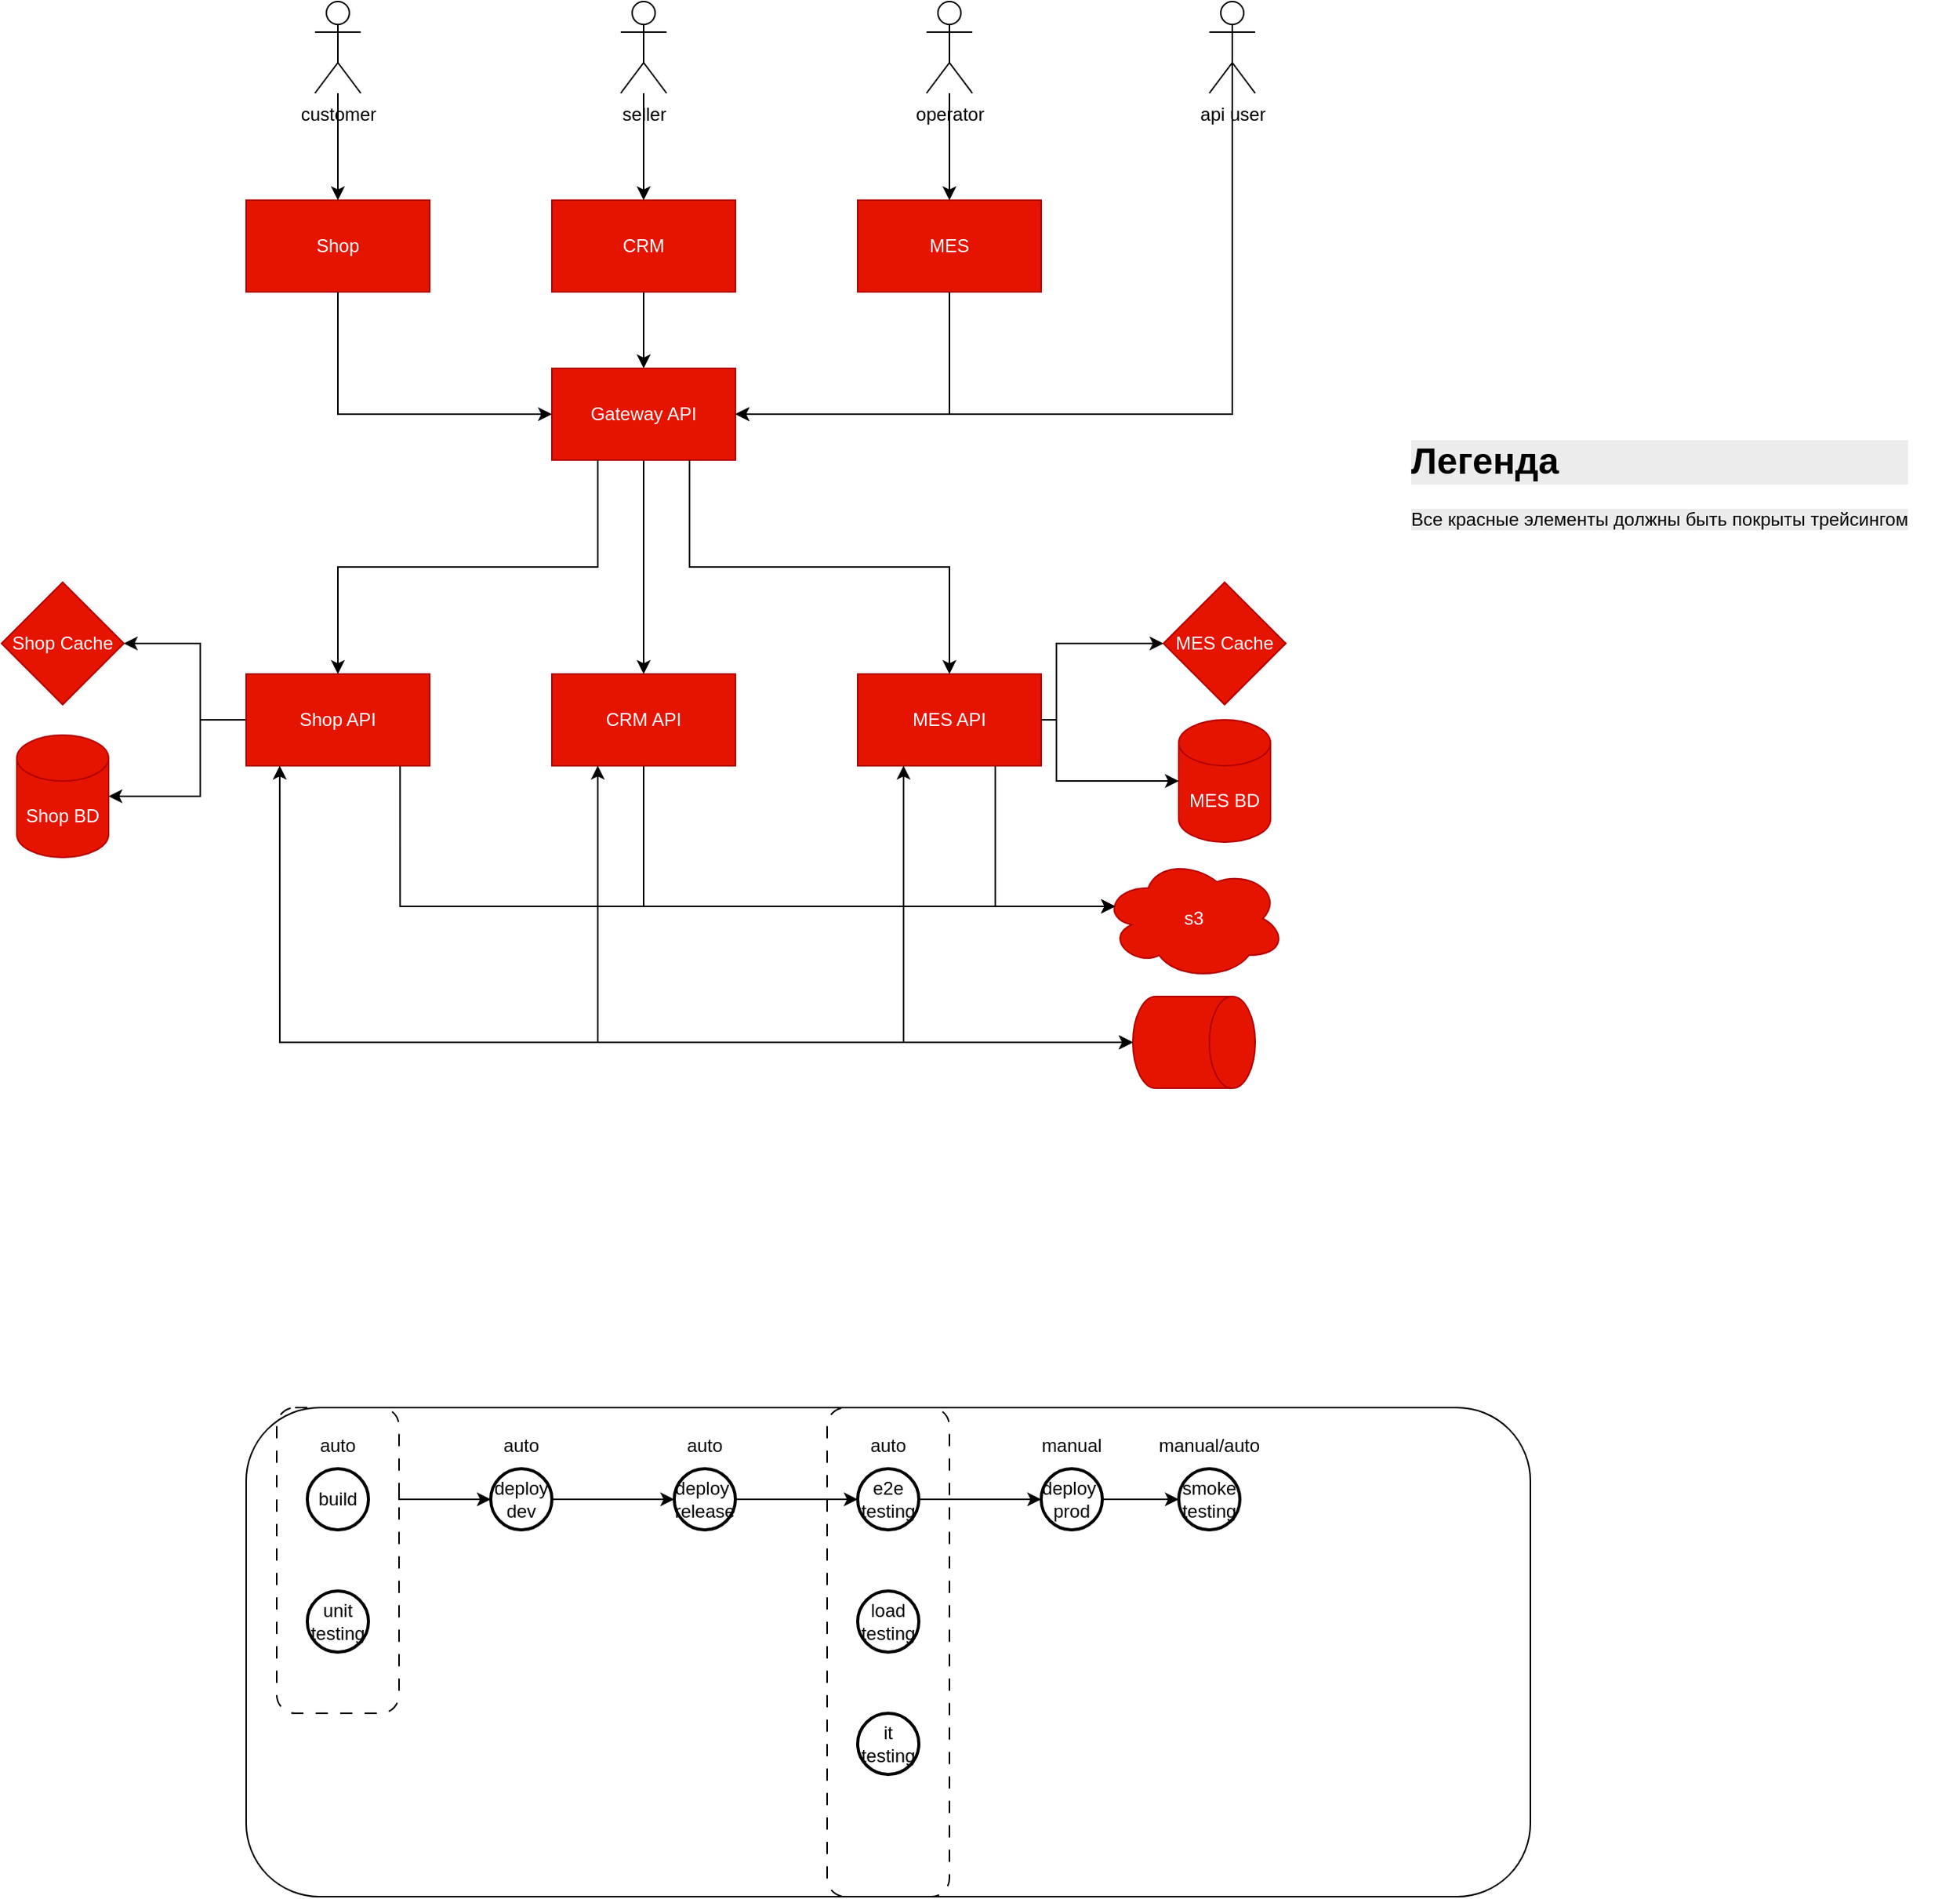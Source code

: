 <mxfile version="26.2.8">
  <diagram id="klasvQ19UsGcthBrKmfp" name="TO BE">
    <mxGraphModel dx="1428" dy="751" grid="1" gridSize="10" guides="1" tooltips="1" connect="1" arrows="1" fold="1" page="1" pageScale="1" pageWidth="2339" pageHeight="3300" math="0" shadow="0">
      <root>
        <mxCell id="0" />
        <mxCell id="1" parent="0" />
        <mxCell id="poTXrmnGMnA__IKxypOU-3" value="Shop" style="rounded=0;whiteSpace=wrap;html=1;fillColor=#e51400;fontColor=#ffffff;strokeColor=#B20000;" parent="1" vertex="1">
          <mxGeometry x="320" y="130" width="120" height="60" as="geometry" />
        </mxCell>
        <mxCell id="ExrQfq8QPusbc2TG1vKU-28" value="" style="edgeStyle=orthogonalEdgeStyle;rounded=0;orthogonalLoop=1;jettySize=auto;html=1;" parent="1" source="poTXrmnGMnA__IKxypOU-5" target="ExrQfq8QPusbc2TG1vKU-27" edge="1">
          <mxGeometry relative="1" as="geometry" />
        </mxCell>
        <mxCell id="poTXrmnGMnA__IKxypOU-5" value="CRM" style="rounded=0;whiteSpace=wrap;html=1;fillColor=#e51400;fontColor=#ffffff;strokeColor=#B20000;" parent="1" vertex="1">
          <mxGeometry x="520" y="130" width="120" height="60" as="geometry" />
        </mxCell>
        <mxCell id="poTXrmnGMnA__IKxypOU-9" value="MES" style="rounded=0;whiteSpace=wrap;html=1;fillColor=#e51400;fontColor=#ffffff;strokeColor=#B20000;" parent="1" vertex="1">
          <mxGeometry x="720" y="130" width="120" height="60" as="geometry" />
        </mxCell>
        <mxCell id="poTXrmnGMnA__IKxypOU-10" value="" style="edgeStyle=orthogonalEdgeStyle;rounded=0;orthogonalLoop=1;jettySize=auto;html=1;entryX=1;entryY=0.5;entryDx=0;entryDy=0;entryPerimeter=0;" parent="1" source="ExrQfq8QPusbc2TG1vKU-2" target="poTXrmnGMnA__IKxypOU-14" edge="1">
          <mxGeometry relative="1" as="geometry">
            <mxPoint x="380" y="460" as="targetPoint" />
            <Array as="points">
              <mxPoint x="290" y="470" />
              <mxPoint x="290" y="520" />
            </Array>
          </mxGeometry>
        </mxCell>
        <mxCell id="poTXrmnGMnA__IKxypOU-49" value="" style="edgeStyle=orthogonalEdgeStyle;rounded=0;orthogonalLoop=1;jettySize=auto;html=1;exitX=0;exitY=0.5;exitDx=0;exitDy=0;" parent="1" source="ExrQfq8QPusbc2TG1vKU-2" target="ExrQfq8QPusbc2TG1vKU-9" edge="1">
          <mxGeometry relative="1" as="geometry">
            <mxPoint x="361.04" y="460" as="sourcePoint" />
            <mxPoint x="290" y="530" as="targetPoint" />
            <Array as="points">
              <mxPoint x="290" y="470" />
            </Array>
          </mxGeometry>
        </mxCell>
        <mxCell id="poTXrmnGMnA__IKxypOU-12" value="" style="edgeStyle=orthogonalEdgeStyle;rounded=0;orthogonalLoop=1;jettySize=auto;html=1;entryX=0.07;entryY=0.4;entryDx=0;entryDy=0;entryPerimeter=0;exitX=0.5;exitY=1;exitDx=0;exitDy=0;" parent="1" source="ExrQfq8QPusbc2TG1vKU-4" target="poTXrmnGMnA__IKxypOU-16" edge="1">
          <mxGeometry relative="1" as="geometry">
            <Array as="points">
              <mxPoint x="580" y="592" />
            </Array>
            <mxPoint x="580" y="390" as="sourcePoint" />
          </mxGeometry>
        </mxCell>
        <mxCell id="poTXrmnGMnA__IKxypOU-14" value="Shop BD" style="shape=cylinder3;whiteSpace=wrap;html=1;boundedLbl=1;backgroundOutline=1;size=15;fillColor=#e51400;fontColor=#ffffff;strokeColor=#B20000;" parent="1" vertex="1">
          <mxGeometry x="170" y="480" width="60" height="80" as="geometry" />
        </mxCell>
        <mxCell id="poTXrmnGMnA__IKxypOU-15" value="MES BD" style="shape=cylinder3;whiteSpace=wrap;html=1;boundedLbl=1;backgroundOutline=1;size=15;fillColor=#e51400;fontColor=#ffffff;strokeColor=#B20000;" parent="1" vertex="1">
          <mxGeometry x="930" y="470" width="60" height="80" as="geometry" />
        </mxCell>
        <mxCell id="poTXrmnGMnA__IKxypOU-16" value="s3" style="ellipse;shape=cloud;whiteSpace=wrap;html=1;fillColor=#e51400;fontColor=#ffffff;strokeColor=#B20000;" parent="1" vertex="1">
          <mxGeometry x="880" y="560" width="120" height="80" as="geometry" />
        </mxCell>
        <mxCell id="poTXrmnGMnA__IKxypOU-17" value="" style="shape=cylinder3;whiteSpace=wrap;html=1;boundedLbl=1;backgroundOutline=1;size=15;rotation=90;direction=east;fillColor=#e51400;fontColor=#ffffff;strokeColor=#B20000;" parent="1" vertex="1">
          <mxGeometry x="910" y="641.02" width="60" height="80" as="geometry" />
        </mxCell>
        <mxCell id="poTXrmnGMnA__IKxypOU-20" value="" style="edgeStyle=orthogonalEdgeStyle;rounded=0;orthogonalLoop=1;jettySize=auto;html=1;entryX=0.07;entryY=0.4;entryDx=0;entryDy=0;entryPerimeter=0;exitX=0.75;exitY=1;exitDx=0;exitDy=0;" parent="1" source="ExrQfq8QPusbc2TG1vKU-5" target="poTXrmnGMnA__IKxypOU-16" edge="1">
          <mxGeometry relative="1" as="geometry">
            <mxPoint x="815" y="577" as="sourcePoint" />
            <mxPoint x="1050" y="653" as="targetPoint" />
            <Array as="points">
              <mxPoint x="810" y="592" />
            </Array>
          </mxGeometry>
        </mxCell>
        <mxCell id="poTXrmnGMnA__IKxypOU-21" value="" style="edgeStyle=orthogonalEdgeStyle;rounded=0;orthogonalLoop=1;jettySize=auto;html=1;entryX=0.07;entryY=0.4;entryDx=0;entryDy=0;entryPerimeter=0;exitX=0.839;exitY=1;exitDx=0;exitDy=0;exitPerimeter=0;" parent="1" source="ExrQfq8QPusbc2TG1vKU-2" target="poTXrmnGMnA__IKxypOU-16" edge="1">
          <mxGeometry relative="1" as="geometry">
            <mxPoint x="440" y="500" as="sourcePoint" />
            <mxPoint x="1178.4" y="607" as="targetPoint" />
            <Array as="points">
              <mxPoint x="420" y="500" />
              <mxPoint x="420" y="592" />
            </Array>
          </mxGeometry>
        </mxCell>
        <mxCell id="poTXrmnGMnA__IKxypOU-22" value="" style="edgeStyle=orthogonalEdgeStyle;rounded=0;orthogonalLoop=1;jettySize=auto;html=1;" parent="1" source="poTXrmnGMnA__IKxypOU-23" target="poTXrmnGMnA__IKxypOU-3" edge="1">
          <mxGeometry relative="1" as="geometry" />
        </mxCell>
        <mxCell id="poTXrmnGMnA__IKxypOU-23" value="customer" style="shape=umlActor;verticalLabelPosition=bottom;verticalAlign=top;html=1;outlineConnect=0;" parent="1" vertex="1">
          <mxGeometry x="365" width="30" height="60" as="geometry" />
        </mxCell>
        <mxCell id="poTXrmnGMnA__IKxypOU-24" value="" style="edgeStyle=orthogonalEdgeStyle;rounded=0;orthogonalLoop=1;jettySize=auto;html=1;" parent="1" source="poTXrmnGMnA__IKxypOU-25" target="poTXrmnGMnA__IKxypOU-5" edge="1">
          <mxGeometry relative="1" as="geometry" />
        </mxCell>
        <mxCell id="poTXrmnGMnA__IKxypOU-25" value="seller" style="shape=umlActor;verticalLabelPosition=bottom;verticalAlign=top;html=1;outlineConnect=0;" parent="1" vertex="1">
          <mxGeometry x="565" width="30" height="60" as="geometry" />
        </mxCell>
        <mxCell id="poTXrmnGMnA__IKxypOU-26" value="" style="edgeStyle=orthogonalEdgeStyle;rounded=0;orthogonalLoop=1;jettySize=auto;html=1;" parent="1" source="poTXrmnGMnA__IKxypOU-27" target="poTXrmnGMnA__IKxypOU-9" edge="1">
          <mxGeometry relative="1" as="geometry" />
        </mxCell>
        <mxCell id="poTXrmnGMnA__IKxypOU-27" value="operator" style="shape=umlActor;verticalLabelPosition=bottom;verticalAlign=top;html=1;outlineConnect=0;" parent="1" vertex="1">
          <mxGeometry x="765" width="30" height="60" as="geometry" />
        </mxCell>
        <mxCell id="poTXrmnGMnA__IKxypOU-28" value="api user" style="shape=umlActor;verticalLabelPosition=bottom;verticalAlign=top;html=1;outlineConnect=0;" parent="1" vertex="1">
          <mxGeometry x="950" width="30" height="60" as="geometry" />
        </mxCell>
        <mxCell id="poTXrmnGMnA__IKxypOU-29" value="" style="endArrow=classic;html=1;rounded=0;exitX=0.5;exitY=0.5;exitDx=0;exitDy=0;exitPerimeter=0;entryX=1;entryY=0.5;entryDx=0;entryDy=0;edgeStyle=orthogonalEdgeStyle;" parent="1" source="poTXrmnGMnA__IKxypOU-28" target="ExrQfq8QPusbc2TG1vKU-27" edge="1">
          <mxGeometry width="50" height="50" relative="1" as="geometry">
            <mxPoint x="500" y="130" as="sourcePoint" />
            <mxPoint x="550" y="80" as="targetPoint" />
            <Array as="points">
              <mxPoint x="965" y="270" />
            </Array>
          </mxGeometry>
        </mxCell>
        <mxCell id="ExrQfq8QPusbc2TG1vKU-2" value="Shop API" style="rounded=0;whiteSpace=wrap;html=1;fillColor=#e51400;fontColor=#ffffff;strokeColor=#B20000;" parent="1" vertex="1">
          <mxGeometry x="320" y="440" width="120" height="60" as="geometry" />
        </mxCell>
        <mxCell id="ExrQfq8QPusbc2TG1vKU-4" value="CRM API" style="rounded=0;whiteSpace=wrap;html=1;fillColor=#e51400;fontColor=#ffffff;strokeColor=#B20000;" parent="1" vertex="1">
          <mxGeometry x="520" y="440" width="120" height="60" as="geometry" />
        </mxCell>
        <mxCell id="ExrQfq8QPusbc2TG1vKU-18" value="" style="edgeStyle=orthogonalEdgeStyle;rounded=0;orthogonalLoop=1;jettySize=auto;html=1;entryX=0;entryY=0.5;entryDx=0;entryDy=0;entryPerimeter=0;" parent="1" source="ExrQfq8QPusbc2TG1vKU-5" target="ExrQfq8QPusbc2TG1vKU-8" edge="1">
          <mxGeometry relative="1" as="geometry">
            <mxPoint x="890" y="420" as="targetPoint" />
            <Array as="points">
              <mxPoint x="850" y="470" />
              <mxPoint x="850" y="420" />
            </Array>
          </mxGeometry>
        </mxCell>
        <mxCell id="ExrQfq8QPusbc2TG1vKU-5" value="MES API" style="rounded=0;whiteSpace=wrap;html=1;fillColor=#e51400;fontColor=#ffffff;strokeColor=#B20000;" parent="1" vertex="1">
          <mxGeometry x="720" y="440" width="120" height="60" as="geometry" />
        </mxCell>
        <mxCell id="ExrQfq8QPusbc2TG1vKU-8" value="MES Cache" style="rhombus;whiteSpace=wrap;html=1;fillColor=#e51400;fontColor=#ffffff;strokeColor=#B20000;" parent="1" vertex="1">
          <mxGeometry x="920" y="380" width="80" height="80" as="geometry" />
        </mxCell>
        <mxCell id="ExrQfq8QPusbc2TG1vKU-9" value="Shop Cache" style="rhombus;whiteSpace=wrap;html=1;fillColor=#e51400;fontColor=#ffffff;strokeColor=#B20000;" parent="1" vertex="1">
          <mxGeometry x="160" y="380" width="80" height="80" as="geometry" />
        </mxCell>
        <mxCell id="ExrQfq8QPusbc2TG1vKU-15" value="" style="endArrow=classic;html=1;rounded=0;exitX=0.183;exitY=1;exitDx=0;exitDy=0;exitPerimeter=0;entryX=0.5;entryY=1;entryDx=0;entryDy=0;entryPerimeter=0;edgeStyle=orthogonalEdgeStyle;startArrow=classic;startFill=1;" parent="1" source="ExrQfq8QPusbc2TG1vKU-2" target="poTXrmnGMnA__IKxypOU-17" edge="1">
          <mxGeometry width="50" height="50" relative="1" as="geometry">
            <mxPoint x="780" y="550" as="sourcePoint" />
            <mxPoint x="830" y="500" as="targetPoint" />
          </mxGeometry>
        </mxCell>
        <mxCell id="ExrQfq8QPusbc2TG1vKU-16" value="" style="endArrow=classic;html=1;rounded=0;exitX=0.25;exitY=1;exitDx=0;exitDy=0;entryX=0.5;entryY=1;entryDx=0;entryDy=0;entryPerimeter=0;edgeStyle=orthogonalEdgeStyle;startArrow=classic;startFill=1;" parent="1" source="ExrQfq8QPusbc2TG1vKU-4" target="poTXrmnGMnA__IKxypOU-17" edge="1">
          <mxGeometry width="50" height="50" relative="1" as="geometry">
            <mxPoint x="780" y="550" as="sourcePoint" />
            <mxPoint x="830" y="500" as="targetPoint" />
          </mxGeometry>
        </mxCell>
        <mxCell id="ExrQfq8QPusbc2TG1vKU-17" value="" style="endArrow=classic;html=1;rounded=0;exitX=0.25;exitY=1;exitDx=0;exitDy=0;entryX=0.5;entryY=1;entryDx=0;entryDy=0;entryPerimeter=0;edgeStyle=orthogonalEdgeStyle;startArrow=classic;startFill=1;" parent="1" source="ExrQfq8QPusbc2TG1vKU-5" target="poTXrmnGMnA__IKxypOU-17" edge="1">
          <mxGeometry width="50" height="50" relative="1" as="geometry">
            <mxPoint x="580" y="550" as="sourcePoint" />
            <mxPoint x="630" y="500" as="targetPoint" />
          </mxGeometry>
        </mxCell>
        <mxCell id="ExrQfq8QPusbc2TG1vKU-19" value="" style="endArrow=classic;html=1;rounded=0;entryX=0;entryY=0.5;entryDx=0;entryDy=0;entryPerimeter=0;exitX=1;exitY=0.5;exitDx=0;exitDy=0;edgeStyle=orthogonalEdgeStyle;" parent="1" source="ExrQfq8QPusbc2TG1vKU-5" target="poTXrmnGMnA__IKxypOU-15" edge="1">
          <mxGeometry width="50" height="50" relative="1" as="geometry">
            <mxPoint x="580" y="550" as="sourcePoint" />
            <mxPoint x="630" y="500" as="targetPoint" />
            <Array as="points">
              <mxPoint x="850" y="470" />
              <mxPoint x="850" y="510" />
            </Array>
          </mxGeometry>
        </mxCell>
        <mxCell id="poTXrmnGMnA__IKxypOU-31" value="" style="rounded=1;whiteSpace=wrap;html=1;container=0;" parent="1" vertex="1">
          <mxGeometry x="320" y="920" width="840" height="320" as="geometry" />
        </mxCell>
        <mxCell id="poTXrmnGMnA__IKxypOU-32" value="build" style="strokeWidth=2;html=1;shape=mxgraph.flowchart.start_2;whiteSpace=wrap;container=0;" parent="1" vertex="1">
          <mxGeometry x="360" y="960" width="40" height="40" as="geometry" />
        </mxCell>
        <mxCell id="poTXrmnGMnA__IKxypOU-33" value="" style="edgeStyle=orthogonalEdgeStyle;rounded=0;orthogonalLoop=1;jettySize=auto;html=1;" parent="1" source="poTXrmnGMnA__IKxypOU-34" target="poTXrmnGMnA__IKxypOU-36" edge="1">
          <mxGeometry relative="1" as="geometry" />
        </mxCell>
        <mxCell id="poTXrmnGMnA__IKxypOU-34" value="deploy dev" style="strokeWidth=2;html=1;shape=mxgraph.flowchart.start_2;whiteSpace=wrap;container=0;" parent="1" vertex="1">
          <mxGeometry x="480" y="960" width="40" height="40" as="geometry" />
        </mxCell>
        <mxCell id="poTXrmnGMnA__IKxypOU-35" value="" style="edgeStyle=orthogonalEdgeStyle;rounded=0;orthogonalLoop=1;jettySize=auto;html=1;" parent="1" source="poTXrmnGMnA__IKxypOU-36" target="poTXrmnGMnA__IKxypOU-38" edge="1">
          <mxGeometry relative="1" as="geometry" />
        </mxCell>
        <mxCell id="poTXrmnGMnA__IKxypOU-36" value="deploy&amp;nbsp;&lt;div&gt;release&lt;/div&gt;" style="strokeWidth=2;html=1;shape=mxgraph.flowchart.start_2;whiteSpace=wrap;container=0;" parent="1" vertex="1">
          <mxGeometry x="600" y="960" width="40" height="40" as="geometry" />
        </mxCell>
        <mxCell id="poTXrmnGMnA__IKxypOU-37" value="" style="edgeStyle=orthogonalEdgeStyle;rounded=0;orthogonalLoop=1;jettySize=auto;html=1;" parent="1" source="poTXrmnGMnA__IKxypOU-38" target="poTXrmnGMnA__IKxypOU-40" edge="1">
          <mxGeometry relative="1" as="geometry" />
        </mxCell>
        <mxCell id="poTXrmnGMnA__IKxypOU-39" value="unit testing" style="strokeWidth=2;html=1;shape=mxgraph.flowchart.start_2;whiteSpace=wrap;container=0;" parent="1" vertex="1">
          <mxGeometry x="360" y="1040" width="40" height="40" as="geometry" />
        </mxCell>
        <mxCell id="ExrQfq8QPusbc2TG1vKU-24" value="" style="edgeStyle=orthogonalEdgeStyle;rounded=0;orthogonalLoop=1;jettySize=auto;html=1;" parent="1" source="poTXrmnGMnA__IKxypOU-40" target="ExrQfq8QPusbc2TG1vKU-23" edge="1">
          <mxGeometry relative="1" as="geometry" />
        </mxCell>
        <mxCell id="poTXrmnGMnA__IKxypOU-40" value="deploy&amp;nbsp;&lt;div&gt;prod&lt;/div&gt;" style="strokeWidth=2;html=1;shape=mxgraph.flowchart.start_2;whiteSpace=wrap;container=0;" parent="1" vertex="1">
          <mxGeometry x="840" y="960" width="40" height="40" as="geometry" />
        </mxCell>
        <mxCell id="poTXrmnGMnA__IKxypOU-41" value="auto" style="text;html=1;align=center;verticalAlign=middle;whiteSpace=wrap;rounded=0;container=0;" parent="1" vertex="1">
          <mxGeometry x="350" y="930" width="60" height="30" as="geometry" />
        </mxCell>
        <mxCell id="poTXrmnGMnA__IKxypOU-42" value="auto" style="text;html=1;align=center;verticalAlign=middle;whiteSpace=wrap;rounded=0;container=0;" parent="1" vertex="1">
          <mxGeometry x="470" y="930" width="60" height="30" as="geometry" />
        </mxCell>
        <mxCell id="poTXrmnGMnA__IKxypOU-43" value="auto" style="text;html=1;align=center;verticalAlign=middle;whiteSpace=wrap;rounded=0;container=0;" parent="1" vertex="1">
          <mxGeometry x="590" y="930" width="60" height="30" as="geometry" />
        </mxCell>
        <mxCell id="poTXrmnGMnA__IKxypOU-45" value="manual" style="text;html=1;align=center;verticalAlign=middle;whiteSpace=wrap;rounded=0;container=0;" parent="1" vertex="1">
          <mxGeometry x="830" y="930" width="60" height="30" as="geometry" />
        </mxCell>
        <mxCell id="poTXrmnGMnA__IKxypOU-46" value="" style="rounded=1;whiteSpace=wrap;html=1;dashed=1;dashPattern=8 8;fillColor=none;container=0;" parent="1" vertex="1">
          <mxGeometry x="340" y="920" width="80" height="200" as="geometry" />
        </mxCell>
        <mxCell id="poTXrmnGMnA__IKxypOU-47" value="" style="endArrow=classic;html=1;rounded=0;exitX=1;exitY=0.25;exitDx=0;exitDy=0;edgeStyle=orthogonalEdgeStyle;" parent="1" source="poTXrmnGMnA__IKxypOU-46" target="poTXrmnGMnA__IKxypOU-34" edge="1">
          <mxGeometry width="50" height="50" relative="1" as="geometry">
            <mxPoint x="770" y="920" as="sourcePoint" />
            <mxPoint x="820" y="870" as="targetPoint" />
            <Array as="points">
              <mxPoint x="420" y="980" />
            </Array>
          </mxGeometry>
        </mxCell>
        <mxCell id="ExrQfq8QPusbc2TG1vKU-21" value="" style="rounded=1;whiteSpace=wrap;html=1;dashed=1;dashPattern=8 8;fillColor=none;container=0;" parent="1" vertex="1">
          <mxGeometry x="700" y="920" width="80" height="320" as="geometry" />
        </mxCell>
        <mxCell id="poTXrmnGMnA__IKxypOU-38" value="e2e&lt;div&gt;testing&lt;/div&gt;" style="strokeWidth=2;html=1;shape=mxgraph.flowchart.start_2;whiteSpace=wrap;container=0;" parent="1" vertex="1">
          <mxGeometry x="720" y="960" width="40" height="40" as="geometry" />
        </mxCell>
        <mxCell id="poTXrmnGMnA__IKxypOU-44" value="auto" style="text;html=1;align=center;verticalAlign=middle;whiteSpace=wrap;rounded=0;container=0;" parent="1" vertex="1">
          <mxGeometry x="710" y="930" width="60" height="30" as="geometry" />
        </mxCell>
        <mxCell id="ExrQfq8QPusbc2TG1vKU-20" value="load&lt;div&gt;testing&lt;/div&gt;" style="strokeWidth=2;html=1;shape=mxgraph.flowchart.start_2;whiteSpace=wrap;container=0;" parent="1" vertex="1">
          <mxGeometry x="720" y="1040" width="40" height="40" as="geometry" />
        </mxCell>
        <mxCell id="ExrQfq8QPusbc2TG1vKU-22" value="it&lt;div&gt;testing&lt;/div&gt;" style="strokeWidth=2;html=1;shape=mxgraph.flowchart.start_2;whiteSpace=wrap;container=0;" parent="1" vertex="1">
          <mxGeometry x="720" y="1120" width="40" height="40" as="geometry" />
        </mxCell>
        <mxCell id="ExrQfq8QPusbc2TG1vKU-23" value="smoke&lt;div&gt;testing&lt;/div&gt;" style="strokeWidth=2;html=1;shape=mxgraph.flowchart.start_2;whiteSpace=wrap;container=0;" parent="1" vertex="1">
          <mxGeometry x="930" y="960" width="40" height="40" as="geometry" />
        </mxCell>
        <mxCell id="ExrQfq8QPusbc2TG1vKU-25" value="manual/auto" style="text;html=1;align=center;verticalAlign=middle;whiteSpace=wrap;rounded=0;container=0;" parent="1" vertex="1">
          <mxGeometry x="920" y="930" width="60" height="30" as="geometry" />
        </mxCell>
        <mxCell id="ExrQfq8QPusbc2TG1vKU-31" value="" style="edgeStyle=orthogonalEdgeStyle;rounded=0;orthogonalLoop=1;jettySize=auto;html=1;entryX=0.5;entryY=0;entryDx=0;entryDy=0;" parent="1" source="ExrQfq8QPusbc2TG1vKU-27" target="ExrQfq8QPusbc2TG1vKU-4" edge="1">
          <mxGeometry relative="1" as="geometry">
            <mxPoint x="580" y="340" as="targetPoint" />
          </mxGeometry>
        </mxCell>
        <mxCell id="ExrQfq8QPusbc2TG1vKU-27" value="Gateway API" style="rounded=0;whiteSpace=wrap;html=1;fillColor=#e51400;fontColor=#ffffff;strokeColor=#B20000;" parent="1" vertex="1">
          <mxGeometry x="520" y="240" width="120" height="60" as="geometry" />
        </mxCell>
        <mxCell id="ExrQfq8QPusbc2TG1vKU-29" value="" style="endArrow=classic;html=1;rounded=0;exitX=0.5;exitY=1;exitDx=0;exitDy=0;entryX=1;entryY=0.5;entryDx=0;entryDy=0;edgeStyle=orthogonalEdgeStyle;" parent="1" source="poTXrmnGMnA__IKxypOU-9" target="ExrQfq8QPusbc2TG1vKU-27" edge="1">
          <mxGeometry width="50" height="50" relative="1" as="geometry">
            <mxPoint x="740" y="250" as="sourcePoint" />
            <mxPoint x="790" y="200" as="targetPoint" />
          </mxGeometry>
        </mxCell>
        <mxCell id="ExrQfq8QPusbc2TG1vKU-30" value="" style="endArrow=classic;html=1;rounded=0;exitX=0.5;exitY=1;exitDx=0;exitDy=0;entryX=0;entryY=0.5;entryDx=0;entryDy=0;edgeStyle=orthogonalEdgeStyle;" parent="1" source="poTXrmnGMnA__IKxypOU-3" target="ExrQfq8QPusbc2TG1vKU-27" edge="1">
          <mxGeometry width="50" height="50" relative="1" as="geometry">
            <mxPoint x="740" y="250" as="sourcePoint" />
            <mxPoint x="790" y="200" as="targetPoint" />
          </mxGeometry>
        </mxCell>
        <mxCell id="ExrQfq8QPusbc2TG1vKU-32" value="" style="endArrow=classic;html=1;rounded=0;exitX=0.25;exitY=1;exitDx=0;exitDy=0;entryX=0.5;entryY=0;entryDx=0;entryDy=0;edgeStyle=orthogonalEdgeStyle;" parent="1" source="ExrQfq8QPusbc2TG1vKU-27" target="ExrQfq8QPusbc2TG1vKU-2" edge="1">
          <mxGeometry width="50" height="50" relative="1" as="geometry">
            <mxPoint x="740" y="250" as="sourcePoint" />
            <mxPoint x="380" y="340" as="targetPoint" />
          </mxGeometry>
        </mxCell>
        <mxCell id="ExrQfq8QPusbc2TG1vKU-33" value="" style="endArrow=classic;html=1;rounded=0;exitX=0.75;exitY=1;exitDx=0;exitDy=0;entryX=0.5;entryY=0;entryDx=0;entryDy=0;edgeStyle=orthogonalEdgeStyle;" parent="1" source="ExrQfq8QPusbc2TG1vKU-27" target="ExrQfq8QPusbc2TG1vKU-5" edge="1">
          <mxGeometry width="50" height="50" relative="1" as="geometry">
            <mxPoint x="740" y="250" as="sourcePoint" />
            <mxPoint x="780" y="340" as="targetPoint" />
          </mxGeometry>
        </mxCell>
        <mxCell id="EkzajErFfY5P7VqYmZUc-2" value="&lt;h1 style=&quot;forced-color-adjust: none; color: rgb(0, 0, 0); font-family: Helvetica; font-style: normal; font-variant-ligatures: normal; font-variant-caps: normal; letter-spacing: normal; orphans: 2; text-align: left; text-indent: 0px; text-transform: none; widows: 2; word-spacing: 0px; -webkit-text-stroke-width: 0px; white-space: normal; background-color: rgb(236, 236, 236); text-decoration-thickness: initial; text-decoration-style: initial; text-decoration-color: initial; margin-top: 0px;&quot;&gt;Легенда&lt;/h1&gt;&lt;div style=&quot;forced-color-adjust: none; color: rgb(0, 0, 0); font-family: Helvetica; font-size: 12px; font-style: normal; font-variant-ligatures: normal; font-variant-caps: normal; font-weight: 400; letter-spacing: normal; orphans: 2; text-align: left; text-indent: 0px; text-transform: none; widows: 2; word-spacing: 0px; -webkit-text-stroke-width: 0px; white-space: normal; background-color: rgb(236, 236, 236); text-decoration-thickness: initial; text-decoration-style: initial; text-decoration-color: initial;&quot;&gt;&lt;span style=&quot;forced-color-adjust: none; background-color: transparent; color: light-dark(rgb(0, 0, 0), rgb(255, 255, 255));&quot;&gt;Все красные элементы должны быть покрыты трейсингом&lt;/span&gt;&lt;/div&gt;" style="text;whiteSpace=wrap;html=1;" vertex="1" parent="1">
          <mxGeometry x="1080" y="280" width="360" height="80" as="geometry" />
        </mxCell>
      </root>
    </mxGraphModel>
  </diagram>
</mxfile>
